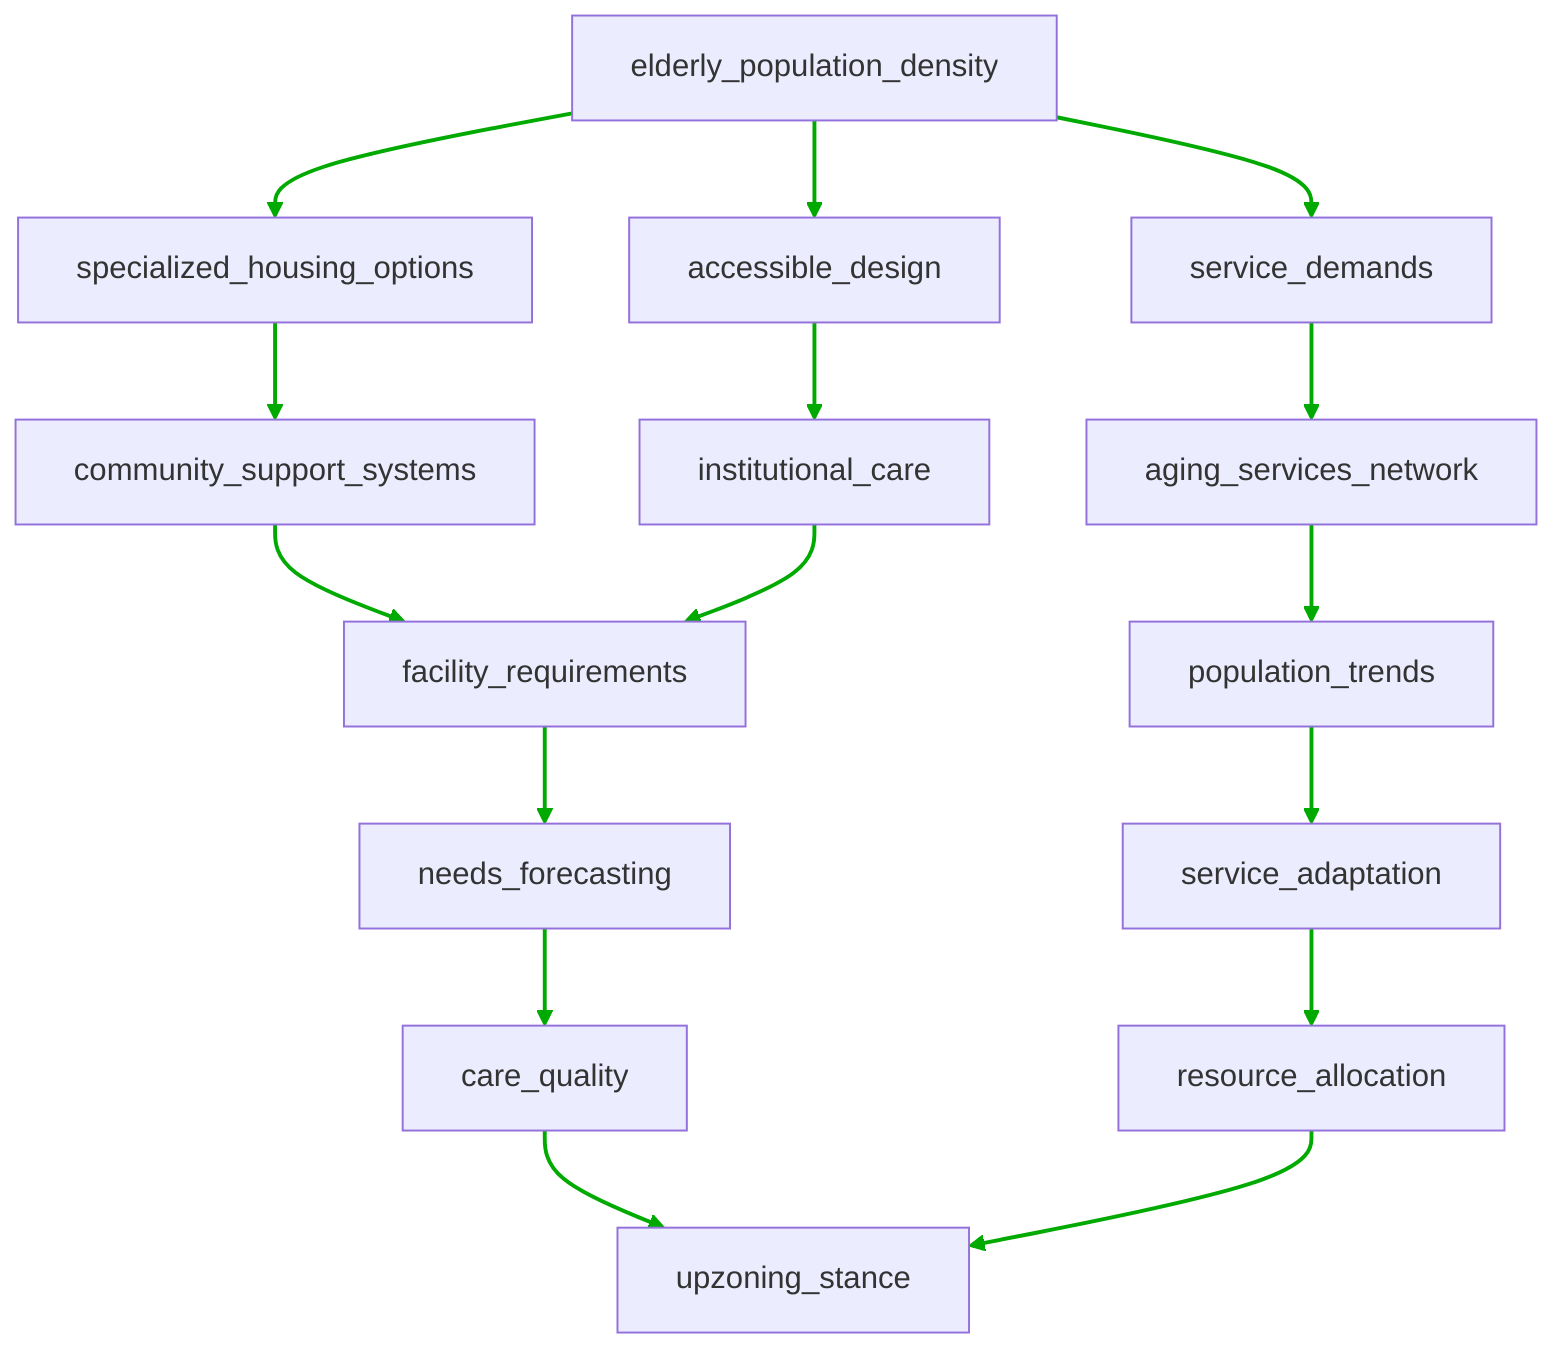 flowchart TD
n1[elderly_population_density]
n2[specialized_housing_options]
n3[accessible_design]
n4[service_demands]
n5[community_support_systems]
n6[institutional_care]
n7[aging_services_network]
n8[facility_requirements]
n9[population_trends]
n10[needs_forecasting]
n11[service_adaptation]
n12[care_quality]
n13[resource_allocation]
n14[upzoning_stance]
n1 --> n2
n1 --> n3
n1 --> n4
n2 --> n5
n3 --> n6
n4 --> n7
n5 --> n8
n6 --> n8
n7 --> n9
n8 --> n10
n9 --> n11
n10 --> n12
n11 --> n13
n12 --> n14
n13 --> n14
linkStyle 0 stroke:#00AA00,stroke-width:2px
linkStyle 1 stroke:#00AA00,stroke-width:2px
linkStyle 2 stroke:#00AA00,stroke-width:2px
linkStyle 3 stroke:#00AA00,stroke-width:2px
linkStyle 4 stroke:#00AA00,stroke-width:2px
linkStyle 5 stroke:#00AA00,stroke-width:2px
linkStyle 6 stroke:#00AA00,stroke-width:2px
linkStyle 7 stroke:#00AA00,stroke-width:2px
linkStyle 8 stroke:#00AA00,stroke-width:2px
linkStyle 9 stroke:#00AA00,stroke-width:2px
linkStyle 10 stroke:#00AA00,stroke-width:2px
linkStyle 11 stroke:#00AA00,stroke-width:2px
linkStyle 12 stroke:#00AA00,stroke-width:2px
linkStyle 13 stroke:#00AA00,stroke-width:2px
linkStyle 14 stroke:#00AA00,stroke-width:2px